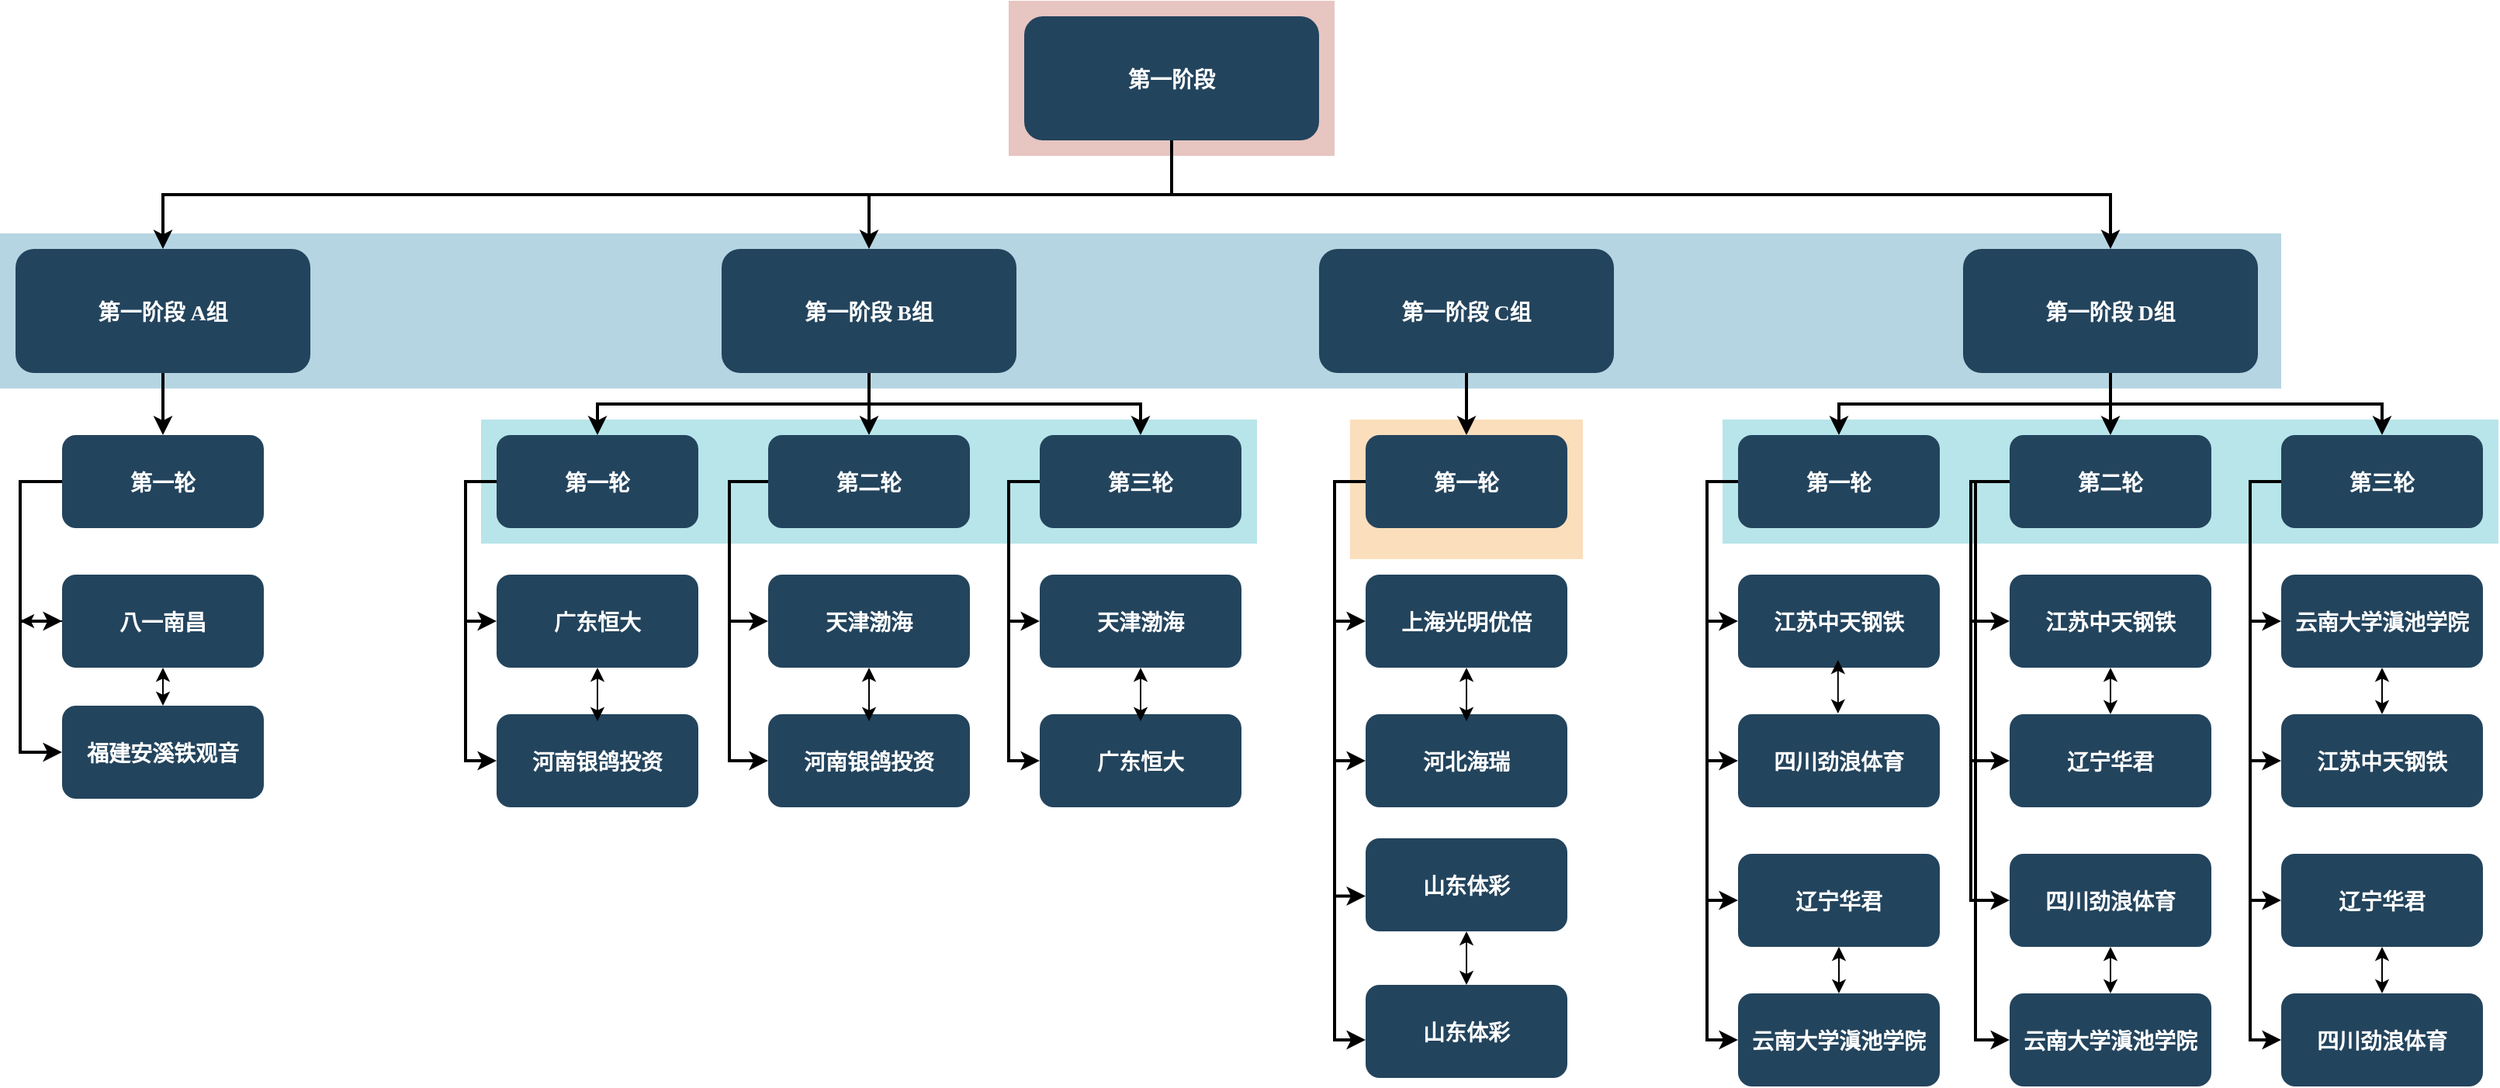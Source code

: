 <mxfile version="12.6.5" type="device" pages="4"><diagram name="阶段赛架构图" id="2c0d36ab-eaac-3732-788b-9136903baeff"><mxGraphModel dx="654" dy="650" grid="1" gridSize="10" guides="1" tooltips="1" connect="1" arrows="1" fold="1" page="1" pageScale="1.5" pageWidth="1169" pageHeight="827" background="#ffffff" math="0" shadow="0"><root><mxCell id="0"/><mxCell id="1" parent="0"/><mxCell id="123" value="" style="fillColor=#AE4132;strokeColor=none;opacity=30;" parent="1" vertex="1"><mxGeometry x="747" y="175.5" width="210" height="100.0" as="geometry"/></mxCell><mxCell id="122" value="" style="fillColor=#10739E;strokeColor=none;opacity=30;" parent="1" vertex="1"><mxGeometry x="97" y="325.5" width="1470" height="100.0" as="geometry"/></mxCell><mxCell id="120" value="" style="fillColor=#F2931E;strokeColor=none;opacity=30;" parent="1" vertex="1"><mxGeometry x="967" y="445.5" width="150" height="90" as="geometry"/></mxCell><mxCell id="110" value="" style="fillColor=#12AAB5;strokeColor=none;opacity=30;" parent="1" vertex="1"><mxGeometry x="1207" y="445.5" width="500" height="80" as="geometry"/></mxCell><mxCell id="109" value="" style="fillColor=#12AAB5;strokeColor=none;opacity=30;" parent="1" vertex="1"><mxGeometry x="407" y="445.5" width="500" height="80" as="geometry"/></mxCell><mxCell id="2" value="第一阶段" style="rounded=1;fillColor=#23445D;gradientColor=none;strokeColor=none;fontColor=#FFFFFF;fontStyle=1;fontFamily=Tahoma;fontSize=14" parent="1" vertex="1"><mxGeometry x="757" y="185.5" width="190" height="80" as="geometry"/></mxCell><mxCell id="4" value="第一阶段 D组" style="rounded=1;fillColor=#23445D;gradientColor=none;strokeColor=none;fontColor=#FFFFFF;fontStyle=1;fontFamily=Tahoma;fontSize=14" parent="1" vertex="1"><mxGeometry x="1362.0" y="335.5" width="190" height="80" as="geometry"/></mxCell><mxCell id="9" value="" style="edgeStyle=elbowEdgeStyle;elbow=vertical;strokeWidth=2;rounded=0" parent="1" source="2" target="4" edge="1"><mxGeometry x="337" y="215.5" width="100" height="100" as="geometry"><mxPoint x="337" y="315.5" as="sourcePoint"/><mxPoint x="437" y="215.5" as="targetPoint"/></mxGeometry></mxCell><mxCell id="10" value="第一阶段 C组" style="rounded=1;fillColor=#23445D;gradientColor=none;strokeColor=none;fontColor=#FFFFFF;fontStyle=1;fontFamily=Tahoma;fontSize=14" parent="1" vertex="1"><mxGeometry x="947" y="335.5" width="190" height="80" as="geometry"/></mxCell><mxCell id="12" value="第一阶段 B组" style="rounded=1;fillColor=#23445D;gradientColor=none;strokeColor=none;fontColor=#FFFFFF;fontStyle=1;fontFamily=Tahoma;fontSize=14" parent="1" vertex="1"><mxGeometry x="562.0" y="335.5" width="190" height="80" as="geometry"/></mxCell><mxCell id="13" value="第一阶段 A组" style="rounded=1;fillColor=#23445D;gradientColor=none;strokeColor=none;fontColor=#FFFFFF;fontStyle=1;fontFamily=Tahoma;fontSize=14" parent="1" vertex="1"><mxGeometry x="107" y="335.5" width="190" height="80" as="geometry"/></mxCell><mxCell id="14" value="第一轮" style="rounded=1;fillColor=#23445D;gradientColor=none;strokeColor=none;fontColor=#FFFFFF;fontStyle=1;fontFamily=Tahoma;fontSize=14" parent="1" vertex="1"><mxGeometry x="137" y="455.5" width="130" height="60" as="geometry"/></mxCell><mxCell id="iEUPjWO8N8zF8Ci3V4MG-125" style="edgeStyle=orthogonalEdgeStyle;rounded=0;orthogonalLoop=1;jettySize=auto;html=1;" parent="1" source="15" edge="1"><mxGeometry relative="1" as="geometry"><mxPoint x="110" y="575.5" as="targetPoint"/></mxGeometry></mxCell><mxCell id="15" value="八一南昌" style="rounded=1;fillColor=#23445D;gradientColor=none;strokeColor=none;fontColor=#FFFFFF;fontStyle=1;fontFamily=Tahoma;fontSize=14" parent="1" vertex="1"><mxGeometry x="137" y="545.5" width="130" height="60" as="geometry"/></mxCell><mxCell id="25" value="第一轮" style="rounded=1;fillColor=#23445D;gradientColor=none;strokeColor=none;fontColor=#FFFFFF;fontStyle=1;fontFamily=Tahoma;fontSize=14" parent="1" vertex="1"><mxGeometry x="417" y="455.5" width="130" height="60" as="geometry"/></mxCell><mxCell id="26" value="广东恒大" style="rounded=1;fillColor=#23445D;gradientColor=none;strokeColor=none;fontColor=#FFFFFF;fontStyle=1;fontFamily=Tahoma;fontSize=14" parent="1" vertex="1"><mxGeometry x="417" y="545.5" width="130" height="60" as="geometry"/></mxCell><mxCell id="27" value="河南银鸽投资" style="rounded=1;fillColor=#23445D;gradientColor=none;strokeColor=none;fontColor=#FFFFFF;fontStyle=1;fontFamily=Tahoma;fontSize=14" parent="1" vertex="1"><mxGeometry x="417" y="635.5" width="130" height="60" as="geometry"/></mxCell><mxCell id="29" value="第二轮" style="rounded=1;fillColor=#23445D;gradientColor=none;strokeColor=none;fontColor=#FFFFFF;fontStyle=1;fontFamily=Tahoma;fontSize=14" parent="1" vertex="1"><mxGeometry x="592" y="455.5" width="130" height="60" as="geometry"/></mxCell><mxCell id="30" value="天津渤海" style="rounded=1;fillColor=#23445D;gradientColor=none;strokeColor=none;fontColor=#FFFFFF;fontStyle=1;fontFamily=Tahoma;fontSize=14" parent="1" vertex="1"><mxGeometry x="592" y="545.5" width="130" height="60" as="geometry"/></mxCell><mxCell id="31" value="河南银鸽投资" style="rounded=1;fillColor=#23445D;gradientColor=none;strokeColor=none;fontColor=#FFFFFF;fontStyle=1;fontFamily=Tahoma;fontSize=14" parent="1" vertex="1"><mxGeometry x="592" y="635.5" width="130" height="60" as="geometry"/></mxCell><mxCell id="33" value="第三轮" style="rounded=1;fillColor=#23445D;gradientColor=none;strokeColor=none;fontColor=#FFFFFF;fontStyle=1;fontFamily=Tahoma;fontSize=14" parent="1" vertex="1"><mxGeometry x="767" y="455.5" width="130" height="60" as="geometry"/></mxCell><mxCell id="34" value="天津渤海" style="rounded=1;fillColor=#23445D;gradientColor=none;strokeColor=none;fontColor=#FFFFFF;fontStyle=1;fontFamily=Tahoma;fontSize=14" parent="1" vertex="1"><mxGeometry x="767" y="545.5" width="130" height="60" as="geometry"/></mxCell><mxCell id="35" value="广东恒大" style="rounded=1;fillColor=#23445D;gradientColor=none;strokeColor=none;fontColor=#FFFFFF;fontStyle=1;fontFamily=Tahoma;fontSize=14" parent="1" vertex="1"><mxGeometry x="767" y="635.5" width="130" height="60" as="geometry"/></mxCell><mxCell id="41" value="第一轮" style="rounded=1;fillColor=#23445D;gradientColor=none;strokeColor=none;fontColor=#FFFFFF;fontStyle=1;fontFamily=Tahoma;fontSize=14" parent="1" vertex="1"><mxGeometry x="977" y="455.5" width="130" height="60" as="geometry"/></mxCell><mxCell id="42" value="上海光明优倍" style="rounded=1;fillColor=#23445D;gradientColor=none;strokeColor=none;fontColor=#FFFFFF;fontStyle=1;fontFamily=Tahoma;fontSize=14" parent="1" vertex="1"><mxGeometry x="977" y="545.5" width="130" height="60" as="geometry"/></mxCell><mxCell id="43" value="河北海瑞" style="rounded=1;fillColor=#23445D;gradientColor=none;strokeColor=none;fontColor=#FFFFFF;fontStyle=1;fontFamily=Tahoma;fontSize=14" parent="1" vertex="1"><mxGeometry x="977" y="635.5" width="130" height="60" as="geometry"/></mxCell><mxCell id="44" value="第一轮" style="rounded=1;fillColor=#23445D;gradientColor=none;strokeColor=none;fontColor=#FFFFFF;fontStyle=1;fontFamily=Tahoma;fontSize=14" parent="1" vertex="1"><mxGeometry x="1217" y="455.5" width="130" height="60" as="geometry"/></mxCell><mxCell id="45" value="江苏中天钢铁" style="rounded=1;fillColor=#23445D;gradientColor=none;strokeColor=none;fontColor=#FFFFFF;fontStyle=1;fontFamily=Tahoma;fontSize=14" parent="1" vertex="1"><mxGeometry x="1217" y="545.5" width="130" height="60" as="geometry"/></mxCell><mxCell id="46" value="四川劲浪体育" style="rounded=1;fillColor=#23445D;gradientColor=none;strokeColor=none;fontColor=#FFFFFF;fontStyle=1;fontFamily=Tahoma;fontSize=14" parent="1" vertex="1"><mxGeometry x="1217" y="635.5" width="130" height="60" as="geometry"/></mxCell><mxCell id="47" value="辽宁华君" style="rounded=1;fillColor=#23445D;gradientColor=none;strokeColor=none;fontColor=#FFFFFF;fontStyle=1;fontFamily=Tahoma;fontSize=14" parent="1" vertex="1"><mxGeometry x="1217" y="725.5" width="130" height="60" as="geometry"/></mxCell><mxCell id="48" value="第二轮" style="rounded=1;fillColor=#23445D;gradientColor=none;strokeColor=none;fontColor=#FFFFFF;fontStyle=1;fontFamily=Tahoma;fontSize=14" parent="1" vertex="1"><mxGeometry x="1392" y="455.5" width="130" height="60" as="geometry"/></mxCell><mxCell id="49" value="江苏中天钢铁" style="rounded=1;fillColor=#23445D;gradientColor=none;strokeColor=none;fontColor=#FFFFFF;fontStyle=1;fontFamily=Tahoma;fontSize=14" parent="1" vertex="1"><mxGeometry x="1392" y="545.5" width="130" height="60" as="geometry"/></mxCell><mxCell id="50" value="辽宁华君" style="rounded=1;fillColor=#23445D;gradientColor=none;strokeColor=none;fontColor=#FFFFFF;fontStyle=1;fontFamily=Tahoma;fontSize=14" parent="1" vertex="1"><mxGeometry x="1392" y="635.5" width="130" height="60" as="geometry"/></mxCell><mxCell id="51" value="四川劲浪体育" style="rounded=1;fillColor=#23445D;gradientColor=none;strokeColor=none;fontColor=#FFFFFF;fontStyle=1;fontFamily=Tahoma;fontSize=14" parent="1" vertex="1"><mxGeometry x="1392" y="725.5" width="130" height="60" as="geometry"/></mxCell><mxCell id="52" value="第三轮" style="rounded=1;fillColor=#23445D;gradientColor=none;strokeColor=none;fontColor=#FFFFFF;fontStyle=1;fontFamily=Tahoma;fontSize=14" parent="1" vertex="1"><mxGeometry x="1567" y="455.5" width="130" height="60" as="geometry"/></mxCell><mxCell id="53" value="云南大学滇池学院" style="rounded=1;fillColor=#23445D;gradientColor=none;strokeColor=none;fontColor=#FFFFFF;fontStyle=1;fontFamily=Tahoma;fontSize=14" parent="1" vertex="1"><mxGeometry x="1567" y="545.5" width="130" height="60" as="geometry"/></mxCell><mxCell id="54" value="江苏中天钢铁" style="rounded=1;fillColor=#23445D;gradientColor=none;strokeColor=none;fontColor=#FFFFFF;fontStyle=1;fontFamily=Tahoma;fontSize=14" parent="1" vertex="1"><mxGeometry x="1567" y="635.5" width="130" height="60" as="geometry"/></mxCell><mxCell id="55" value="辽宁华君" style="rounded=1;fillColor=#23445D;gradientColor=none;strokeColor=none;fontColor=#FFFFFF;fontStyle=1;fontFamily=Tahoma;fontSize=14" parent="1" vertex="1"><mxGeometry x="1567" y="725.5" width="130" height="60" as="geometry"/></mxCell><mxCell id="56" value="四川劲浪体育" style="rounded=1;fillColor=#23445D;gradientColor=none;strokeColor=none;fontColor=#FFFFFF;fontStyle=1;fontFamily=Tahoma;fontSize=14" parent="1" vertex="1"><mxGeometry x="1567" y="815.5" width="130" height="60" as="geometry"/></mxCell><mxCell id="59" value="" style="edgeStyle=elbowEdgeStyle;elbow=vertical;strokeWidth=2;rounded=0" parent="1" source="2" target="12" edge="1"><mxGeometry x="347" y="225.5" width="100" height="100" as="geometry"><mxPoint x="862.0" y="275.5" as="sourcePoint"/><mxPoint x="1467.0" y="345.5" as="targetPoint"/></mxGeometry></mxCell><mxCell id="61" value="" style="edgeStyle=elbowEdgeStyle;elbow=vertical;strokeWidth=2;rounded=0" parent="1" source="2" target="13" edge="1"><mxGeometry x="-23" y="135.5" width="100" height="100" as="geometry"><mxPoint x="-23" y="235.5" as="sourcePoint"/><mxPoint x="77" y="135.5" as="targetPoint"/></mxGeometry></mxCell><mxCell id="62" value="" style="edgeStyle=elbowEdgeStyle;elbow=vertical;strokeWidth=2;rounded=0" parent="1" source="13" target="14" edge="1"><mxGeometry x="-23" y="135.5" width="100" height="100" as="geometry"><mxPoint x="-23" y="235.5" as="sourcePoint"/><mxPoint x="77" y="135.5" as="targetPoint"/></mxGeometry></mxCell><mxCell id="70" value="" style="edgeStyle=elbowEdgeStyle;elbow=horizontal;strokeWidth=2;rounded=0" parent="1" source="25" target="26" edge="1"><mxGeometry x="-23" y="135.5" width="100" height="100" as="geometry"><mxPoint x="-23" y="235.5" as="sourcePoint"/><mxPoint x="77" y="135.5" as="targetPoint"/><Array as="points"><mxPoint x="397" y="535.5"/></Array></mxGeometry></mxCell><mxCell id="71" value="" style="edgeStyle=elbowEdgeStyle;elbow=horizontal;strokeWidth=2;rounded=0" parent="1" source="25" target="27" edge="1"><mxGeometry x="-23" y="135.5" width="100" height="100" as="geometry"><mxPoint x="-23" y="235.5" as="sourcePoint"/><mxPoint x="77" y="135.5" as="targetPoint"/><Array as="points"><mxPoint x="397" y="575.5"/></Array></mxGeometry></mxCell><mxCell id="73" value="" style="edgeStyle=elbowEdgeStyle;elbow=horizontal;strokeWidth=2;rounded=0" parent="1" source="29" target="30" edge="1"><mxGeometry x="-23" y="135.5" width="100" height="100" as="geometry"><mxPoint x="-23" y="235.5" as="sourcePoint"/><mxPoint x="77" y="135.5" as="targetPoint"/><Array as="points"><mxPoint x="567" y="535.5"/></Array></mxGeometry></mxCell><mxCell id="74" value="" style="edgeStyle=elbowEdgeStyle;elbow=horizontal;strokeWidth=2;rounded=0" parent="1" source="29" target="31" edge="1"><mxGeometry x="-23" y="135.5" width="100" height="100" as="geometry"><mxPoint x="-23" y="235.5" as="sourcePoint"/><mxPoint x="77" y="135.5" as="targetPoint"/><Array as="points"><mxPoint x="567" y="575.5"/></Array></mxGeometry></mxCell><mxCell id="76" value="" style="edgeStyle=elbowEdgeStyle;elbow=horizontal;strokeWidth=2;rounded=0" parent="1" source="33" target="34" edge="1"><mxGeometry x="-23" y="135.5" width="100" height="100" as="geometry"><mxPoint x="-23" y="235.5" as="sourcePoint"/><mxPoint x="77" y="135.5" as="targetPoint"/><Array as="points"><mxPoint x="747" y="535.5"/></Array></mxGeometry></mxCell><mxCell id="77" value="" style="edgeStyle=elbowEdgeStyle;elbow=horizontal;strokeWidth=2;rounded=0" parent="1" source="33" target="35" edge="1"><mxGeometry x="-23" y="135.5" width="100" height="100" as="geometry"><mxPoint x="-23" y="235.5" as="sourcePoint"/><mxPoint x="77" y="135.5" as="targetPoint"/><Array as="points"><mxPoint x="747" y="575.5"/></Array></mxGeometry></mxCell><mxCell id="82" value="" style="edgeStyle=elbowEdgeStyle;elbow=horizontal;strokeWidth=2;rounded=0" parent="1" source="41" target="42" edge="1"><mxGeometry x="-23" y="135.5" width="100" height="100" as="geometry"><mxPoint x="-23" y="235.5" as="sourcePoint"/><mxPoint x="77" y="135.5" as="targetPoint"/><Array as="points"><mxPoint x="957" y="535.5"/></Array></mxGeometry></mxCell><mxCell id="83" value="" style="edgeStyle=elbowEdgeStyle;elbow=horizontal;strokeWidth=2;rounded=0" parent="1" source="41" target="43" edge="1"><mxGeometry x="-23" y="135.5" width="100" height="100" as="geometry"><mxPoint x="-23" y="235.5" as="sourcePoint"/><mxPoint x="77" y="135.5" as="targetPoint"/><Array as="points"><mxPoint x="957" y="585.5"/></Array></mxGeometry></mxCell><mxCell id="84" value="" style="edgeStyle=elbowEdgeStyle;elbow=horizontal;strokeWidth=2;rounded=0;entryX=0;entryY=0.5;entryDx=0;entryDy=0;" parent="1" source="44" target="45" edge="1"><mxGeometry x="-23" y="135.5" width="100" height="100" as="geometry"><mxPoint x="-23" y="235.5" as="sourcePoint"/><mxPoint x="77" y="135.5" as="targetPoint"/><Array as="points"><mxPoint x="1197" y="545.5"/></Array></mxGeometry></mxCell><mxCell id="85" value="" style="edgeStyle=elbowEdgeStyle;elbow=horizontal;strokeWidth=2;rounded=0" parent="1" source="44" target="46" edge="1"><mxGeometry x="-23" y="135.5" width="100" height="100" as="geometry"><mxPoint x="-23" y="235.5" as="sourcePoint"/><mxPoint x="77" y="135.5" as="targetPoint"/><Array as="points"><mxPoint x="1197" y="575.5"/></Array></mxGeometry></mxCell><mxCell id="86" value="" style="edgeStyle=elbowEdgeStyle;elbow=horizontal;strokeWidth=2;rounded=0" parent="1" source="44" target="47" edge="1"><mxGeometry x="-23" y="135.5" width="100" height="100" as="geometry"><mxPoint x="-23" y="235.5" as="sourcePoint"/><mxPoint x="77" y="135.5" as="targetPoint"/><Array as="points"><mxPoint x="1197" y="625.5"/></Array></mxGeometry></mxCell><mxCell id="87" value="" style="edgeStyle=elbowEdgeStyle;elbow=horizontal;strokeWidth=2;rounded=0" parent="1" source="48" target="49" edge="1"><mxGeometry x="-23" y="135.5" width="100" height="100" as="geometry"><mxPoint x="-23" y="235.5" as="sourcePoint"/><mxPoint x="77" y="135.5" as="targetPoint"/><Array as="points"><mxPoint x="1367" y="535.5"/></Array></mxGeometry></mxCell><mxCell id="88" value="" style="edgeStyle=elbowEdgeStyle;elbow=horizontal;strokeWidth=2;rounded=0" parent="1" source="48" target="50" edge="1"><mxGeometry x="-23" y="135.5" width="100" height="100" as="geometry"><mxPoint x="-23" y="235.5" as="sourcePoint"/><mxPoint x="77" y="135.5" as="targetPoint"/><Array as="points"><mxPoint x="1367" y="595.5"/></Array></mxGeometry></mxCell><mxCell id="89" value="" style="edgeStyle=elbowEdgeStyle;elbow=horizontal;strokeWidth=2;rounded=0" parent="1" source="48" target="51" edge="1"><mxGeometry x="-23" y="135.5" width="100" height="100" as="geometry"><mxPoint x="-23" y="235.5" as="sourcePoint"/><mxPoint x="77" y="135.5" as="targetPoint"/><Array as="points"><mxPoint x="1367" y="625.5"/></Array></mxGeometry></mxCell><mxCell id="90" value="" style="edgeStyle=elbowEdgeStyle;elbow=horizontal;strokeWidth=2;rounded=0" parent="1" source="52" target="53" edge="1"><mxGeometry x="-23" y="135.5" width="100" height="100" as="geometry"><mxPoint x="-23" y="235.5" as="sourcePoint"/><mxPoint x="77" y="135.5" as="targetPoint"/><Array as="points"><mxPoint x="1547" y="535.5"/></Array></mxGeometry></mxCell><mxCell id="91" value="" style="edgeStyle=elbowEdgeStyle;elbow=horizontal;strokeWidth=2;rounded=0" parent="1" source="52" target="54" edge="1"><mxGeometry x="-23" y="135.5" width="100" height="100" as="geometry"><mxPoint x="-23" y="235.5" as="sourcePoint"/><mxPoint x="77" y="135.5" as="targetPoint"/><Array as="points"><mxPoint x="1547" y="575.5"/></Array></mxGeometry></mxCell><mxCell id="92" value="" style="edgeStyle=elbowEdgeStyle;elbow=horizontal;strokeWidth=2;rounded=0" parent="1" source="52" target="55" edge="1"><mxGeometry x="-23" y="135.5" width="100" height="100" as="geometry"><mxPoint x="-23" y="235.5" as="sourcePoint"/><mxPoint x="77" y="135.5" as="targetPoint"/><Array as="points"><mxPoint x="1547" y="625.5"/></Array></mxGeometry></mxCell><mxCell id="93" value="" style="edgeStyle=elbowEdgeStyle;elbow=horizontal;strokeWidth=2;rounded=0" parent="1" source="52" target="56" edge="1"><mxGeometry x="-23" y="135.5" width="100" height="100" as="geometry"><mxPoint x="-23" y="235.5" as="sourcePoint"/><mxPoint x="77" y="135.5" as="targetPoint"/><Array as="points"><mxPoint x="1547" y="675.5"/></Array></mxGeometry></mxCell><mxCell id="100" value="" style="edgeStyle=elbowEdgeStyle;elbow=vertical;strokeWidth=2;rounded=0" parent="1" source="12" target="25" edge="1"><mxGeometry x="-23" y="135.5" width="100" height="100" as="geometry"><mxPoint x="-23" y="235.5" as="sourcePoint"/><mxPoint x="77" y="135.5" as="targetPoint"/></mxGeometry></mxCell><mxCell id="101" value="" style="edgeStyle=elbowEdgeStyle;elbow=vertical;strokeWidth=2;rounded=0" parent="1" source="12" target="29" edge="1"><mxGeometry x="-23" y="135.5" width="100" height="100" as="geometry"><mxPoint x="-23" y="235.5" as="sourcePoint"/><mxPoint x="77" y="135.5" as="targetPoint"/></mxGeometry></mxCell><mxCell id="102" value="" style="edgeStyle=elbowEdgeStyle;elbow=vertical;strokeWidth=2;rounded=0" parent="1" source="12" target="33" edge="1"><mxGeometry x="-23" y="135.5" width="100" height="100" as="geometry"><mxPoint x="-23" y="235.5" as="sourcePoint"/><mxPoint x="77" y="135.5" as="targetPoint"/></mxGeometry></mxCell><mxCell id="103" value="" style="edgeStyle=elbowEdgeStyle;elbow=vertical;strokeWidth=2;rounded=0" parent="1" source="10" target="41" edge="1"><mxGeometry x="-23" y="135.5" width="100" height="100" as="geometry"><mxPoint x="-23" y="235.5" as="sourcePoint"/><mxPoint x="77" y="135.5" as="targetPoint"/></mxGeometry></mxCell><mxCell id="104" value="" style="edgeStyle=elbowEdgeStyle;elbow=vertical;strokeWidth=2;rounded=0" parent="1" source="4" target="48" edge="1"><mxGeometry x="-23" y="135.5" width="100" height="100" as="geometry"><mxPoint x="-23" y="235.5" as="sourcePoint"/><mxPoint x="77" y="135.5" as="targetPoint"/></mxGeometry></mxCell><mxCell id="105" value="" style="edgeStyle=elbowEdgeStyle;elbow=vertical;strokeWidth=2;rounded=0" parent="1" source="4" target="44" edge="1"><mxGeometry x="-23" y="135.5" width="100" height="100" as="geometry"><mxPoint x="-23" y="235.5" as="sourcePoint"/><mxPoint x="77" y="135.5" as="targetPoint"/></mxGeometry></mxCell><mxCell id="106" value="" style="edgeStyle=elbowEdgeStyle;elbow=vertical;strokeWidth=2;rounded=0" parent="1" source="4" target="52" edge="1"><mxGeometry x="-23" y="135.5" width="100" height="100" as="geometry"><mxPoint x="-23" y="235.5" as="sourcePoint"/><mxPoint x="77" y="135.5" as="targetPoint"/></mxGeometry></mxCell><mxCell id="107" value="" style="edgeStyle=elbowEdgeStyle;elbow=vertical;rounded=0;strokeWidth=2;exitX=0;exitY=0.5;exitDx=0;exitDy=0;" parent="1" source="14" target="15" edge="1"><mxGeometry x="57" y="135.5" width="100" height="100" as="geometry"><mxPoint x="57" y="235.5" as="sourcePoint"/><mxPoint x="157" y="135.5" as="targetPoint"/><Array as="points"><mxPoint x="110" y="520"/></Array></mxGeometry></mxCell><mxCell id="iEUPjWO8N8zF8Ci3V4MG-123" value="福建安溪铁观音" style="rounded=1;fillColor=#23445D;gradientColor=none;strokeColor=none;fontColor=#FFFFFF;fontStyle=1;fontFamily=Tahoma;fontSize=14" parent="1" vertex="1"><mxGeometry x="137" y="630" width="130" height="60" as="geometry"/></mxCell><mxCell id="iEUPjWO8N8zF8Ci3V4MG-124" value="" style="edgeStyle=elbowEdgeStyle;elbow=vertical;rounded=0;strokeWidth=2;exitX=0;exitY=0.5;exitDx=0;exitDy=0;entryX=0;entryY=0.5;entryDx=0;entryDy=0;" parent="1" source="14" target="iEUPjWO8N8zF8Ci3V4MG-123" edge="1"><mxGeometry x="67" y="145.5" width="100" height="100" as="geometry"><mxPoint x="147" y="495.5" as="sourcePoint"/><mxPoint x="147" y="585.5" as="targetPoint"/><Array as="points"><mxPoint x="110" y="520"/></Array></mxGeometry></mxCell><mxCell id="iEUPjWO8N8zF8Ci3V4MG-128" value="" style="endArrow=classic;startArrow=classic;html=1;exitX=0.5;exitY=0;exitDx=0;exitDy=0;entryX=0.5;entryY=1;entryDx=0;entryDy=0;" parent="1" source="iEUPjWO8N8zF8Ci3V4MG-123" target="15" edge="1"><mxGeometry width="50" height="50" relative="1" as="geometry"><mxPoint x="300" y="650" as="sourcePoint"/><mxPoint x="350" y="600" as="targetPoint"/></mxGeometry></mxCell><mxCell id="iEUPjWO8N8zF8Ci3V4MG-129" value="" style="endArrow=classic;startArrow=classic;html=1;entryX=0.5;entryY=1;entryDx=0;entryDy=0;" parent="1" target="26" edge="1"><mxGeometry width="50" height="50" relative="1" as="geometry"><mxPoint x="482" y="640" as="sourcePoint"/><mxPoint x="660" y="800" as="targetPoint"/></mxGeometry></mxCell><mxCell id="iEUPjWO8N8zF8Ci3V4MG-130" value="" style="endArrow=classic;startArrow=classic;html=1;entryX=0.5;entryY=1;entryDx=0;entryDy=0;" parent="1" target="30" edge="1"><mxGeometry width="50" height="50" relative="1" as="geometry"><mxPoint x="657" y="640" as="sourcePoint"/><mxPoint x="700" y="750" as="targetPoint"/></mxGeometry></mxCell><mxCell id="iEUPjWO8N8zF8Ci3V4MG-131" value="" style="endArrow=classic;startArrow=classic;html=1;entryX=0.5;entryY=1;entryDx=0;entryDy=0;" parent="1" target="34" edge="1"><mxGeometry width="50" height="50" relative="1" as="geometry"><mxPoint x="832" y="640" as="sourcePoint"/><mxPoint x="870" y="740" as="targetPoint"/></mxGeometry></mxCell><mxCell id="iEUPjWO8N8zF8Ci3V4MG-132" value="" style="endArrow=classic;startArrow=classic;html=1;entryX=0.5;entryY=1;entryDx=0;entryDy=0;" parent="1" target="42" edge="1"><mxGeometry width="50" height="50" relative="1" as="geometry"><mxPoint x="1042" y="640" as="sourcePoint"/><mxPoint x="1070" y="740" as="targetPoint"/></mxGeometry></mxCell><mxCell id="iEUPjWO8N8zF8Ci3V4MG-133" value="山东体彩" style="rounded=1;fillColor=#23445D;gradientColor=none;strokeColor=none;fontColor=#FFFFFF;fontStyle=1;fontFamily=Tahoma;fontSize=14" parent="1" vertex="1"><mxGeometry x="977" y="715.5" width="130" height="60" as="geometry"/></mxCell><mxCell id="iEUPjWO8N8zF8Ci3V4MG-135" value="" style="edgeStyle=elbowEdgeStyle;elbow=horizontal;strokeWidth=2;rounded=0;exitX=0;exitY=0.5;exitDx=0;exitDy=0;" parent="1" source="41" edge="1"><mxGeometry x="-263" y="132.75" width="100" height="100" as="geometry"><mxPoint x="977.0" y="482.75" as="sourcePoint"/><mxPoint x="977.0" y="752.75" as="targetPoint"/><Array as="points"><mxPoint x="957" y="622.75"/></Array></mxGeometry></mxCell><mxCell id="iEUPjWO8N8zF8Ci3V4MG-136" value="山东体彩" style="rounded=1;fillColor=#23445D;gradientColor=none;strokeColor=none;fontColor=#FFFFFF;fontStyle=1;fontFamily=Tahoma;fontSize=14" parent="1" vertex="1"><mxGeometry x="977" y="810" width="130" height="60" as="geometry"/></mxCell><mxCell id="iEUPjWO8N8zF8Ci3V4MG-137" value="" style="endArrow=classic;startArrow=classic;html=1;entryX=0.5;entryY=1;entryDx=0;entryDy=0;exitX=0.5;exitY=0;exitDx=0;exitDy=0;" parent="1" source="iEUPjWO8N8zF8Ci3V4MG-136" target="iEUPjWO8N8zF8Ci3V4MG-133" edge="1"><mxGeometry width="50" height="50" relative="1" as="geometry"><mxPoint x="897" y="810.0" as="sourcePoint"/><mxPoint x="897" y="775.5" as="targetPoint"/><Array as="points"/></mxGeometry></mxCell><mxCell id="iEUPjWO8N8zF8Ci3V4MG-138" value="" style="edgeStyle=elbowEdgeStyle;elbow=horizontal;strokeWidth=2;rounded=0" parent="1" edge="1"><mxGeometry x="-613" y="135.5" width="100" height="100" as="geometry"><mxPoint x="977.0" y="485.5" as="sourcePoint"/><mxPoint x="977.0" y="845.5" as="targetPoint"/><Array as="points"><mxPoint x="957" y="675.5"/></Array></mxGeometry></mxCell><mxCell id="iEUPjWO8N8zF8Ci3V4MG-139" value="云南大学滇池学院" style="rounded=1;fillColor=#23445D;gradientColor=none;strokeColor=none;fontColor=#FFFFFF;fontStyle=1;fontFamily=Tahoma;fontSize=14" parent="1" vertex="1"><mxGeometry x="1217" y="815.5" width="130" height="60" as="geometry"/></mxCell><mxCell id="iEUPjWO8N8zF8Ci3V4MG-142" value="云南大学滇池学院" style="rounded=1;fillColor=#23445D;gradientColor=none;strokeColor=none;fontColor=#FFFFFF;fontStyle=1;fontFamily=Tahoma;fontSize=14" parent="1" vertex="1"><mxGeometry x="1392" y="815.5" width="130" height="60" as="geometry"/></mxCell><mxCell id="iEUPjWO8N8zF8Ci3V4MG-143" value="" style="edgeStyle=elbowEdgeStyle;elbow=horizontal;strokeWidth=2;rounded=0" parent="1" edge="1"><mxGeometry x="-373" y="135.5" width="100" height="100" as="geometry"><mxPoint x="1217.0" y="485.5" as="sourcePoint"/><mxPoint x="1217.0" y="845.5" as="targetPoint"/><Array as="points"><mxPoint x="1197" y="675.5"/></Array></mxGeometry></mxCell><mxCell id="iEUPjWO8N8zF8Ci3V4MG-144" value="" style="edgeStyle=elbowEdgeStyle;elbow=horizontal;strokeWidth=2;rounded=0" parent="1" edge="1"><mxGeometry x="-198" y="135.5" width="100" height="100" as="geometry"><mxPoint x="1392.0" y="485.5" as="sourcePoint"/><mxPoint x="1392.0" y="845.5" as="targetPoint"/><Array as="points"><mxPoint x="1370" y="670"/></Array></mxGeometry></mxCell><mxCell id="iEUPjWO8N8zF8Ci3V4MG-145" value="" style="endArrow=classic;startArrow=classic;html=1;entryX=0.5;entryY=1;entryDx=0;entryDy=0;" parent="1" edge="1"><mxGeometry width="50" height="50" relative="1" as="geometry"><mxPoint x="1281.41" y="635.0" as="sourcePoint"/><mxPoint x="1281.41" y="600.5" as="targetPoint"/><Array as="points"><mxPoint x="1281.41" y="615"/></Array></mxGeometry></mxCell><mxCell id="iEUPjWO8N8zF8Ci3V4MG-146" value="" style="endArrow=classic;startArrow=classic;html=1;entryX=0.5;entryY=1;entryDx=0;entryDy=0;exitX=0.5;exitY=0;exitDx=0;exitDy=0;" parent="1" source="iEUPjWO8N8zF8Ci3V4MG-139" target="47" edge="1"><mxGeometry width="50" height="50" relative="1" as="geometry"><mxPoint x="1116" y="660.0" as="sourcePoint"/><mxPoint x="1116" y="625.5" as="targetPoint"/></mxGeometry></mxCell><mxCell id="iEUPjWO8N8zF8Ci3V4MG-149" value="" style="endArrow=classic;startArrow=classic;html=1;entryX=0.5;entryY=1;entryDx=0;entryDy=0;exitX=0.5;exitY=0;exitDx=0;exitDy=0;" parent="1" source="50" target="49" edge="1"><mxGeometry width="50" height="50" relative="1" as="geometry"><mxPoint x="1292.0" y="825.5" as="sourcePoint"/><mxPoint x="1292.0" y="795.5" as="targetPoint"/></mxGeometry></mxCell><mxCell id="iEUPjWO8N8zF8Ci3V4MG-150" value="" style="endArrow=classic;startArrow=classic;html=1;entryX=0.5;entryY=1;entryDx=0;entryDy=0;exitX=0.5;exitY=0;exitDx=0;exitDy=0;" parent="1" source="iEUPjWO8N8zF8Ci3V4MG-142" target="51" edge="1"><mxGeometry width="50" height="50" relative="1" as="geometry"><mxPoint x="1302.0" y="835.5" as="sourcePoint"/><mxPoint x="1302.0" y="805.5" as="targetPoint"/></mxGeometry></mxCell><mxCell id="iEUPjWO8N8zF8Ci3V4MG-151" value="" style="endArrow=classic;startArrow=classic;html=1;entryX=0.5;entryY=1;entryDx=0;entryDy=0;exitX=0.5;exitY=0;exitDx=0;exitDy=0;" parent="1" source="54" target="53" edge="1"><mxGeometry width="50" height="50" relative="1" as="geometry"><mxPoint x="1312.0" y="845.5" as="sourcePoint"/><mxPoint x="1312.0" y="815.5" as="targetPoint"/></mxGeometry></mxCell><mxCell id="iEUPjWO8N8zF8Ci3V4MG-152" value="" style="endArrow=classic;startArrow=classic;html=1;entryX=0.5;entryY=1;entryDx=0;entryDy=0;exitX=0.5;exitY=0;exitDx=0;exitDy=0;" parent="1" source="56" target="55" edge="1"><mxGeometry width="50" height="50" relative="1" as="geometry"><mxPoint x="1322.0" y="855.5" as="sourcePoint"/><mxPoint x="1322.0" y="825.5" as="targetPoint"/></mxGeometry></mxCell></root></mxGraphModel></diagram><diagram id="rKbOi2gJ0Yaiql1Hvm51" name="应用架构图"><mxGraphModel dx="654" dy="650" grid="1" gridSize="10" guides="1" tooltips="1" connect="1" arrows="1" fold="1" page="1" pageScale="1" pageWidth="850" pageHeight="1100" math="0" shadow="0"><root><mxCell id="0DxM5YfaOfy8I31cdOPF-0"/><mxCell id="0DxM5YfaOfy8I31cdOPF-1" parent="0DxM5YfaOfy8I31cdOPF-0"/><mxCell id="0DxM5YfaOfy8I31cdOPF-2" value="存储层(FileSystem/Database)" style="rounded=1;whiteSpace=wrap;html=1;" vertex="1" parent="0DxM5YfaOfy8I31cdOPF-1"><mxGeometry x="190" y="360" width="260" height="60" as="geometry"/></mxCell><mxCell id="0DxM5YfaOfy8I31cdOPF-3" value="数据展示层(Matplotlib)" style="rounded=1;whiteSpace=wrap;html=1;" vertex="1" parent="0DxM5YfaOfy8I31cdOPF-1"><mxGeometry x="190" y="210" width="260" height="60" as="geometry"/></mxCell><mxCell id="0DxM5YfaOfy8I31cdOPF-4" value="数据清洗" style="rounded=1;whiteSpace=wrap;html=1;" vertex="1" parent="0DxM5YfaOfy8I31cdOPF-1"><mxGeometry x="285" y="290" width="70" height="60" as="geometry"/></mxCell><mxCell id="0DxM5YfaOfy8I31cdOPF-5" value="数据采集" style="rounded=1;whiteSpace=wrap;html=1;" vertex="1" parent="0DxM5YfaOfy8I31cdOPF-1"><mxGeometry x="380" y="290" width="70" height="60" as="geometry"/></mxCell><mxCell id="0DxM5YfaOfy8I31cdOPF-6" value="中国排球协会服务器" style="rounded=1;whiteSpace=wrap;html=1;align=center;fillColor=#f5f5f5;strokeColor=#666666;fontColor=#333333;horizontal=1;" vertex="1" parent="0DxM5YfaOfy8I31cdOPF-1"><mxGeometry x="470" y="210" width="90" height="210" as="geometry"/></mxCell><mxCell id="c6ogsd36WeJccQqABAEg-0" value="&lt;b&gt;&lt;font style=&quot;font-size: 29px&quot;&gt;应用架构图&lt;/font&gt;&lt;/b&gt;" style="text;html=1;strokeColor=none;fillColor=none;align=center;verticalAlign=middle;whiteSpace=wrap;rounded=0;" vertex="1" parent="0DxM5YfaOfy8I31cdOPF-1"><mxGeometry x="320" y="150" width="170" height="50" as="geometry"/></mxCell><mxCell id="SkNB4a6b3eFJumx-tCa3-0" value="数据分析" style="rounded=1;whiteSpace=wrap;html=1;" vertex="1" parent="0DxM5YfaOfy8I31cdOPF-1"><mxGeometry x="190" y="290" width="70" height="60" as="geometry"/></mxCell><mxCell id="SkNB4a6b3eFJumx-tCa3-1" value="" style="endArrow=classic;startArrow=classic;html=1;entryX=0;entryY=0.5;entryDx=0;entryDy=0;exitX=1;exitY=0.417;exitDx=0;exitDy=0;exitPerimeter=0;" edge="1" parent="0DxM5YfaOfy8I31cdOPF-1" source="0DxM5YfaOfy8I31cdOPF-5" target="0DxM5YfaOfy8I31cdOPF-6"><mxGeometry width="50" height="50" relative="1" as="geometry"><mxPoint x="390" y="500" as="sourcePoint"/><mxPoint x="440" y="450" as="targetPoint"/><Array as="points"/></mxGeometry></mxCell><mxCell id="SkNB4a6b3eFJumx-tCa3-2" value="" style="endArrow=classic;html=1;entryX=1;entryY=0.5;entryDx=0;entryDy=0;exitX=0;exitY=0.5;exitDx=0;exitDy=0;" edge="1" parent="0DxM5YfaOfy8I31cdOPF-1" source="0DxM5YfaOfy8I31cdOPF-5" target="0DxM5YfaOfy8I31cdOPF-4"><mxGeometry width="50" height="50" relative="1" as="geometry"><mxPoint x="330" y="540" as="sourcePoint"/><mxPoint x="380" y="490" as="targetPoint"/></mxGeometry></mxCell><mxCell id="SkNB4a6b3eFJumx-tCa3-3" value="" style="endArrow=classic;html=1;entryX=0.5;entryY=0;entryDx=0;entryDy=0;exitX=0.5;exitY=1;exitDx=0;exitDy=0;" edge="1" parent="0DxM5YfaOfy8I31cdOPF-1" source="0DxM5YfaOfy8I31cdOPF-4" target="0DxM5YfaOfy8I31cdOPF-2"><mxGeometry width="50" height="50" relative="1" as="geometry"><mxPoint x="310" y="510" as="sourcePoint"/><mxPoint x="360" y="460" as="targetPoint"/></mxGeometry></mxCell><mxCell id="SkNB4a6b3eFJumx-tCa3-4" value="" style="endArrow=classic;html=1;entryX=0.5;entryY=1;entryDx=0;entryDy=0;" edge="1" parent="0DxM5YfaOfy8I31cdOPF-1" target="SkNB4a6b3eFJumx-tCa3-0"><mxGeometry width="50" height="50" relative="1" as="geometry"><mxPoint x="225" y="360" as="sourcePoint"/><mxPoint x="260" y="480" as="targetPoint"/></mxGeometry></mxCell><mxCell id="SkNB4a6b3eFJumx-tCa3-5" value="" style="endArrow=classic;html=1;exitX=0.5;exitY=0;exitDx=0;exitDy=0;" edge="1" parent="0DxM5YfaOfy8I31cdOPF-1" source="SkNB4a6b3eFJumx-tCa3-0"><mxGeometry width="50" height="50" relative="1" as="geometry"><mxPoint x="90" y="360" as="sourcePoint"/><mxPoint x="224" y="270" as="targetPoint"/></mxGeometry></mxCell></root></mxGraphModel></diagram><diagram id="vWr0t1CYQx1Jc_hl1WC8" name="数据流图"><mxGraphModel dx="654" dy="650" grid="1" gridSize="10" guides="1" tooltips="1" connect="1" arrows="1" fold="1" page="1" pageScale="1" pageWidth="850" pageHeight="1100" math="0" shadow="0"><root><mxCell id="UYRHsrBaxBq8mltPiVaZ-0"/><mxCell id="UYRHsrBaxBq8mltPiVaZ-1" parent="UYRHsrBaxBq8mltPiVaZ-0"/><mxCell id="-d6jdu53zQSHUQyYgLaW-0" value="中国排球协会服务器" style="ellipse;whiteSpace=wrap;html=1;" vertex="1" parent="UYRHsrBaxBq8mltPiVaZ-1"><mxGeometry x="370" y="90" width="90" height="60" as="geometry"/></mxCell><mxCell id="-d6jdu53zQSHUQyYgLaW-1" value="数据采集模块" style="ellipse;whiteSpace=wrap;html=1;" vertex="1" parent="UYRHsrBaxBq8mltPiVaZ-1"><mxGeometry x="220" y="180" width="90" height="70" as="geometry"/></mxCell><mxCell id="-d6jdu53zQSHUQyYgLaW-2" value="数据清洗模块" style="ellipse;whiteSpace=wrap;html=1;" vertex="1" parent="UYRHsrBaxBq8mltPiVaZ-1"><mxGeometry x="280" y="300" width="80" height="60" as="geometry"/></mxCell><mxCell id="-d6jdu53zQSHUQyYgLaW-4" value="数据分析" style="ellipse;whiteSpace=wrap;html=1;" vertex="1" parent="UYRHsrBaxBq8mltPiVaZ-1"><mxGeometry x="480" y="200" width="80" height="60" as="geometry"/></mxCell><mxCell id="05ZDnkzu8g2om_U8v03v-0" value="" style="endArrow=classic;html=1;entryX=1;entryY=0;entryDx=0;entryDy=0;exitX=0;exitY=1;exitDx=0;exitDy=0;rounded=1;" edge="1" parent="UYRHsrBaxBq8mltPiVaZ-1" source="-d6jdu53zQSHUQyYgLaW-0" target="-d6jdu53zQSHUQyYgLaW-1"><mxGeometry width="50" height="50" relative="1" as="geometry"><mxPoint x="200" y="130" as="sourcePoint"/><mxPoint x="250" y="80" as="targetPoint"/></mxGeometry></mxCell><mxCell id="05ZDnkzu8g2om_U8v03v-2" value="scrap" style="text;html=1;align=center;verticalAlign=middle;resizable=0;points=[];labelBackgroundColor=#ffffff;" vertex="1" connectable="0" parent="05ZDnkzu8g2om_U8v03v-0"><mxGeometry x="-0.334" y="-3" relative="1" as="geometry"><mxPoint as="offset"/></mxGeometry></mxCell><mxCell id="05ZDnkzu8g2om_U8v03v-3" value="" style="endArrow=classic;html=1;entryX=0.325;entryY=0.033;entryDx=0;entryDy=0;entryPerimeter=0;exitX=0.6;exitY=1.014;exitDx=0;exitDy=0;exitPerimeter=0;" edge="1" parent="UYRHsrBaxBq8mltPiVaZ-1" source="-d6jdu53zQSHUQyYgLaW-1" target="-d6jdu53zQSHUQyYgLaW-2"><mxGeometry width="50" height="50" relative="1" as="geometry"><mxPoint x="140" y="340" as="sourcePoint"/><mxPoint x="190" y="290" as="targetPoint"/></mxGeometry></mxCell><mxCell id="05ZDnkzu8g2om_U8v03v-4" value="html" style="text;html=1;align=center;verticalAlign=middle;resizable=0;points=[];labelBackgroundColor=#ffffff;" vertex="1" connectable="0" parent="05ZDnkzu8g2om_U8v03v-3"><mxGeometry x="0.437" y="1" relative="1" as="geometry"><mxPoint as="offset"/></mxGeometry></mxCell><mxCell id="05ZDnkzu8g2om_U8v03v-5" value="" style="endArrow=classic;html=1;entryX=0;entryY=0.5;entryDx=0;entryDy=0;exitX=1;exitY=0.5;exitDx=0;exitDy=0;" edge="1" parent="UYRHsrBaxBq8mltPiVaZ-1" source="-d6jdu53zQSHUQyYgLaW-2" target="05ZDnkzu8g2om_U8v03v-9"><mxGeometry width="50" height="50" relative="1" as="geometry"><mxPoint x="370" y="420" as="sourcePoint"/><mxPoint x="420" y="370" as="targetPoint"/></mxGeometry></mxCell><mxCell id="05ZDnkzu8g2om_U8v03v-6" value="csv" style="text;html=1;align=center;verticalAlign=middle;resizable=0;points=[];labelBackgroundColor=#ffffff;" vertex="1" connectable="0" parent="05ZDnkzu8g2om_U8v03v-5"><mxGeometry x="-0.44" y="1" relative="1" as="geometry"><mxPoint as="offset"/></mxGeometry></mxCell><mxCell id="05ZDnkzu8g2om_U8v03v-7" value="" style="endArrow=classic;html=1;exitX=0.5;exitY=0;exitDx=0;exitDy=0;" edge="1" parent="UYRHsrBaxBq8mltPiVaZ-1" source="05ZDnkzu8g2om_U8v03v-9" target="-d6jdu53zQSHUQyYgLaW-4"><mxGeometry width="50" height="50" relative="1" as="geometry"><mxPoint x="490" y="340" as="sourcePoint"/><mxPoint x="540" y="290" as="targetPoint"/></mxGeometry></mxCell><mxCell id="05ZDnkzu8g2om_U8v03v-8" value="csv" style="text;html=1;align=center;verticalAlign=middle;resizable=0;points=[];labelBackgroundColor=#ffffff;" vertex="1" connectable="0" parent="05ZDnkzu8g2om_U8v03v-7"><mxGeometry x="-0.309" y="-4" relative="1" as="geometry"><mxPoint as="offset"/></mxGeometry></mxCell><mxCell id="05ZDnkzu8g2om_U8v03v-9" value="FileSystem" style="shape=cylinder;whiteSpace=wrap;html=1;boundedLbl=1;backgroundOutline=1;" vertex="1" parent="UYRHsrBaxBq8mltPiVaZ-1"><mxGeometry x="440" y="290" width="70" height="80" as="geometry"/></mxCell><mxCell id="O6VwrNvRofrTvl_98cIm-0" value="图表生成及展示" style="shape=ellipse;html=1;dashed=0;whitespace=wrap;perimeter=ellipsePerimeter;" vertex="1" parent="UYRHsrBaxBq8mltPiVaZ-1"><mxGeometry x="490" y="90" width="100" height="50" as="geometry"/></mxCell><mxCell id="O6VwrNvRofrTvl_98cIm-1" value="" style="endArrow=classic;html=1;exitX=0.5;exitY=0;exitDx=0;exitDy=0;" edge="1" parent="UYRHsrBaxBq8mltPiVaZ-1" source="-d6jdu53zQSHUQyYgLaW-4" target="O6VwrNvRofrTvl_98cIm-0"><mxGeometry width="50" height="50" relative="1" as="geometry"><mxPoint x="535" y="210" as="sourcePoint"/><mxPoint x="590" y="170" as="targetPoint"/></mxGeometry></mxCell><mxCell id="O6VwrNvRofrTvl_98cIm-2" value="Analysis Data" style="text;html=1;align=center;verticalAlign=middle;resizable=0;points=[];labelBackgroundColor=#ffffff;" vertex="1" connectable="0" parent="O6VwrNvRofrTvl_98cIm-1"><mxGeometry x="-0.6" relative="1" as="geometry"><mxPoint as="offset"/></mxGeometry></mxCell><mxCell id="O6VwrNvRofrTvl_98cIm-3" value="数据流图" style="text;strokeColor=none;fillColor=none;html=1;fontSize=24;fontStyle=1;verticalAlign=middle;align=center;" vertex="1" parent="UYRHsrBaxBq8mltPiVaZ-1"><mxGeometry x="230" y="90" width="100" height="40" as="geometry"/></mxCell></root></mxGraphModel></diagram><diagram id="XYDmKk7p6r-_tuFM7rGb" name="技术架构"><mxGraphModel dx="654" dy="650" grid="1" gridSize="10" guides="1" tooltips="1" connect="1" arrows="1" fold="1" page="1" pageScale="1" pageWidth="850" pageHeight="1100" math="0" shadow="0"><root><mxCell id="bu7dQHap_o4D1soWMF46-0"/><mxCell id="bu7dQHap_o4D1soWMF46-1" parent="bu7dQHap_o4D1soWMF46-0"/><mxCell id="dp6e6uHanpQqgPw26KjN-0" value="FileSystem(.csv)" style="rounded=1;whiteSpace=wrap;html=1;" vertex="1" parent="bu7dQHap_o4D1soWMF46-1"><mxGeometry x="190" y="360" width="260" height="60" as="geometry"/></mxCell><mxCell id="dp6e6uHanpQqgPw26KjN-1" value="Matplotlib" style="rounded=1;whiteSpace=wrap;html=1;" vertex="1" parent="bu7dQHap_o4D1soWMF46-1"><mxGeometry x="190" y="210" width="260" height="60" as="geometry"/></mxCell><mxCell id="dp6e6uHanpQqgPw26KjN-2" value="BeautifulSoup&lt;br&gt;csv&lt;br&gt;json&lt;br&gt;re" style="rounded=1;whiteSpace=wrap;html=1;" vertex="1" parent="bu7dQHap_o4D1soWMF46-1"><mxGeometry x="285" y="290" width="70" height="60" as="geometry"/></mxCell><mxCell id="dp6e6uHanpQqgPw26KjN-13" value="" style="edgeStyle=orthogonalEdgeStyle;rounded=1;orthogonalLoop=1;jettySize=auto;html=1;" edge="1" parent="bu7dQHap_o4D1soWMF46-1" source="dp6e6uHanpQqgPw26KjN-3" target="dp6e6uHanpQqgPw26KjN-4"><mxGeometry relative="1" as="geometry"/></mxCell><mxCell id="dp6e6uHanpQqgPw26KjN-3" value="Request" style="rounded=1;whiteSpace=wrap;html=1;" vertex="1" parent="bu7dQHap_o4D1soWMF46-1"><mxGeometry x="380" y="290" width="70" height="60" as="geometry"/></mxCell><mxCell id="dp6e6uHanpQqgPw26KjN-4" value="web server" style="rounded=1;whiteSpace=wrap;html=1;align=center;fillColor=#f5f5f5;strokeColor=#666666;fontColor=#333333;horizontal=1;" vertex="1" parent="bu7dQHap_o4D1soWMF46-1"><mxGeometry x="500" y="210" width="90" height="210" as="geometry"/></mxCell><mxCell id="dp6e6uHanpQqgPw26KjN-5" value="&lt;b&gt;&lt;font style=&quot;font-size: 29px&quot;&gt;技术架构图&lt;/font&gt;&lt;/b&gt;" style="text;html=1;strokeColor=none;fillColor=none;align=center;verticalAlign=middle;whiteSpace=wrap;rounded=0;" vertex="1" parent="bu7dQHap_o4D1soWMF46-1"><mxGeometry x="270" y="150" width="170" height="50" as="geometry"/></mxCell><mxCell id="dp6e6uHanpQqgPw26KjN-6" value="Pandas" style="rounded=1;whiteSpace=wrap;html=1;" vertex="1" parent="bu7dQHap_o4D1soWMF46-1"><mxGeometry x="190" y="290" width="70" height="60" as="geometry"/></mxCell><mxCell id="dp6e6uHanpQqgPw26KjN-7" value="" style="endArrow=classic;startArrow=classic;html=1;entryX=0;entryY=0.5;entryDx=0;entryDy=0;exitX=1;exitY=0.417;exitDx=0;exitDy=0;exitPerimeter=0;" edge="1" parent="bu7dQHap_o4D1soWMF46-1" source="dp6e6uHanpQqgPw26KjN-3" target="dp6e6uHanpQqgPw26KjN-4"><mxGeometry width="50" height="50" relative="1" as="geometry"><mxPoint x="390" y="500" as="sourcePoint"/><mxPoint x="440" y="450" as="targetPoint"/><Array as="points"/></mxGeometry></mxCell><mxCell id="dp6e6uHanpQqgPw26KjN-12" value="http" style="text;html=1;align=center;verticalAlign=middle;resizable=0;points=[];labelBackgroundColor=#ffffff;" vertex="1" connectable="0" parent="dp6e6uHanpQqgPw26KjN-7"><mxGeometry x="-0.4" y="-1" relative="1" as="geometry"><mxPoint as="offset"/></mxGeometry></mxCell><mxCell id="dp6e6uHanpQqgPw26KjN-8" value="" style="endArrow=classic;html=1;entryX=1;entryY=0.5;entryDx=0;entryDy=0;exitX=0;exitY=0.5;exitDx=0;exitDy=0;" edge="1" parent="bu7dQHap_o4D1soWMF46-1" source="dp6e6uHanpQqgPw26KjN-3" target="dp6e6uHanpQqgPw26KjN-2"><mxGeometry width="50" height="50" relative="1" as="geometry"><mxPoint x="330" y="540" as="sourcePoint"/><mxPoint x="380" y="490" as="targetPoint"/></mxGeometry></mxCell><mxCell id="dp6e6uHanpQqgPw26KjN-9" value="" style="endArrow=classic;html=1;entryX=0.5;entryY=0;entryDx=0;entryDy=0;exitX=0.5;exitY=1;exitDx=0;exitDy=0;" edge="1" parent="bu7dQHap_o4D1soWMF46-1" source="dp6e6uHanpQqgPw26KjN-2" target="dp6e6uHanpQqgPw26KjN-0"><mxGeometry width="50" height="50" relative="1" as="geometry"><mxPoint x="310" y="510" as="sourcePoint"/><mxPoint x="360" y="460" as="targetPoint"/></mxGeometry></mxCell><mxCell id="dp6e6uHanpQqgPw26KjN-10" value="" style="endArrow=classic;html=1;entryX=0.5;entryY=1;entryDx=0;entryDy=0;" edge="1" parent="bu7dQHap_o4D1soWMF46-1" target="dp6e6uHanpQqgPw26KjN-6"><mxGeometry width="50" height="50" relative="1" as="geometry"><mxPoint x="225" y="360" as="sourcePoint"/><mxPoint x="260" y="480" as="targetPoint"/></mxGeometry></mxCell><mxCell id="dp6e6uHanpQqgPw26KjN-11" value="" style="endArrow=classic;html=1;exitX=0.5;exitY=0;exitDx=0;exitDy=0;" edge="1" parent="bu7dQHap_o4D1soWMF46-1" source="dp6e6uHanpQqgPw26KjN-6"><mxGeometry width="50" height="50" relative="1" as="geometry"><mxPoint x="90" y="360" as="sourcePoint"/><mxPoint x="224" y="270" as="targetPoint"/></mxGeometry></mxCell></root></mxGraphModel></diagram></mxfile>
